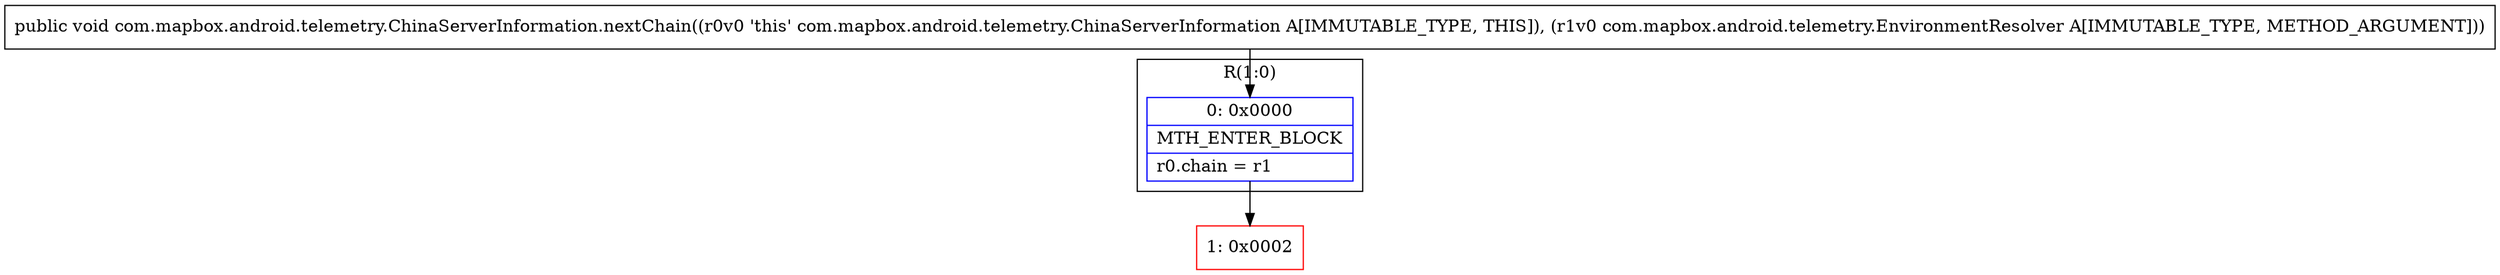 digraph "CFG forcom.mapbox.android.telemetry.ChinaServerInformation.nextChain(Lcom\/mapbox\/android\/telemetry\/EnvironmentResolver;)V" {
subgraph cluster_Region_365530018 {
label = "R(1:0)";
node [shape=record,color=blue];
Node_0 [shape=record,label="{0\:\ 0x0000|MTH_ENTER_BLOCK\l|r0.chain = r1\l}"];
}
Node_1 [shape=record,color=red,label="{1\:\ 0x0002}"];
MethodNode[shape=record,label="{public void com.mapbox.android.telemetry.ChinaServerInformation.nextChain((r0v0 'this' com.mapbox.android.telemetry.ChinaServerInformation A[IMMUTABLE_TYPE, THIS]), (r1v0 com.mapbox.android.telemetry.EnvironmentResolver A[IMMUTABLE_TYPE, METHOD_ARGUMENT])) }"];
MethodNode -> Node_0;
Node_0 -> Node_1;
}

